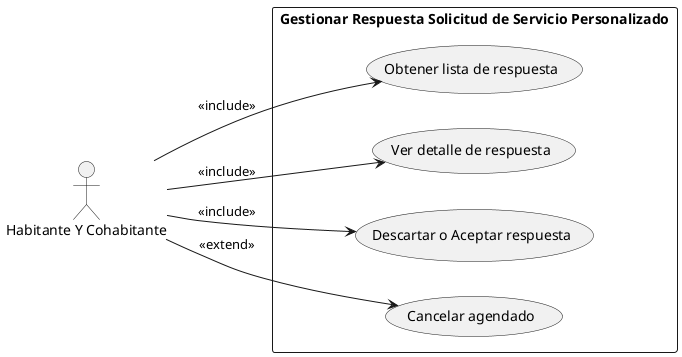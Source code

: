 @startuml
left to right direction
actor "Habitante Y Cohabitante" as Habitante

rectangle "Gestionar Respuesta Solicitud de Servicio Personalizado" {
    usecase "Obtener lista de respuesta" as cu1
    usecase "Ver detalle de respuesta" as cu2
    usecase "Descartar o Aceptar respuesta" as cu3

    usecase "Cancelar agendado" as cu4

}

Habitante --> cu1 : <<include>>
Habitante --> cu2 : <<include>>
Habitante --> cu3 : <<include>>
Habitante --> cu4 : <<extend>>



@enduml

